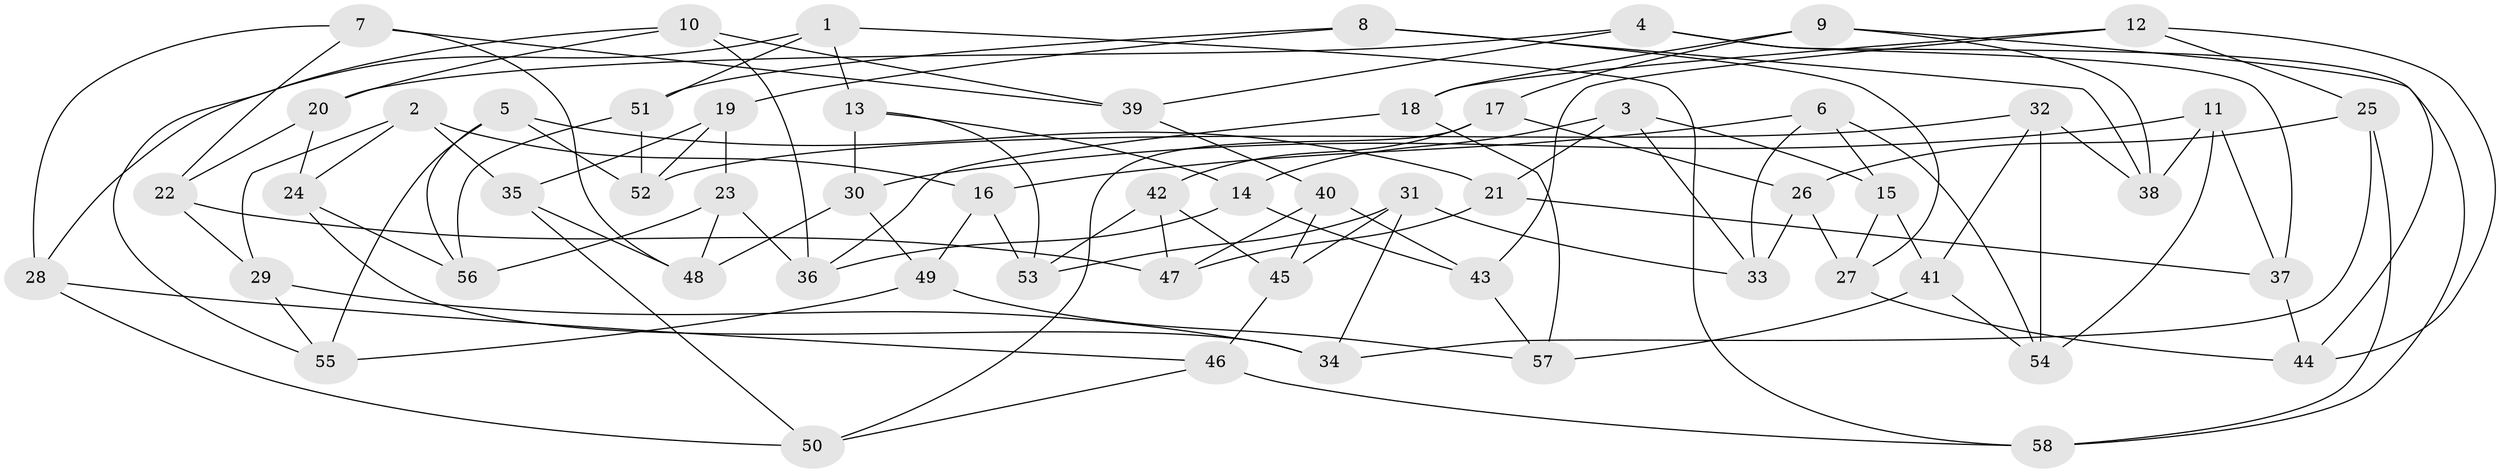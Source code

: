 // coarse degree distribution, {6: 0.3157894736842105, 7: 0.15789473684210525, 5: 0.21052631578947367, 4: 0.15789473684210525, 8: 0.10526315789473684, 3: 0.05263157894736842}
// Generated by graph-tools (version 1.1) at 2025/38/03/04/25 23:38:18]
// undirected, 58 vertices, 116 edges
graph export_dot {
  node [color=gray90,style=filled];
  1;
  2;
  3;
  4;
  5;
  6;
  7;
  8;
  9;
  10;
  11;
  12;
  13;
  14;
  15;
  16;
  17;
  18;
  19;
  20;
  21;
  22;
  23;
  24;
  25;
  26;
  27;
  28;
  29;
  30;
  31;
  32;
  33;
  34;
  35;
  36;
  37;
  38;
  39;
  40;
  41;
  42;
  43;
  44;
  45;
  46;
  47;
  48;
  49;
  50;
  51;
  52;
  53;
  54;
  55;
  56;
  57;
  58;
  1 -- 13;
  1 -- 51;
  1 -- 28;
  1 -- 58;
  2 -- 16;
  2 -- 35;
  2 -- 29;
  2 -- 24;
  3 -- 15;
  3 -- 33;
  3 -- 21;
  3 -- 14;
  4 -- 39;
  4 -- 37;
  4 -- 58;
  4 -- 20;
  5 -- 21;
  5 -- 55;
  5 -- 56;
  5 -- 52;
  6 -- 15;
  6 -- 54;
  6 -- 33;
  6 -- 16;
  7 -- 22;
  7 -- 48;
  7 -- 28;
  7 -- 39;
  8 -- 27;
  8 -- 19;
  8 -- 38;
  8 -- 51;
  9 -- 44;
  9 -- 38;
  9 -- 17;
  9 -- 18;
  10 -- 20;
  10 -- 55;
  10 -- 39;
  10 -- 36;
  11 -- 30;
  11 -- 37;
  11 -- 54;
  11 -- 38;
  12 -- 44;
  12 -- 43;
  12 -- 25;
  12 -- 18;
  13 -- 14;
  13 -- 53;
  13 -- 30;
  14 -- 36;
  14 -- 43;
  15 -- 41;
  15 -- 27;
  16 -- 53;
  16 -- 49;
  17 -- 42;
  17 -- 26;
  17 -- 50;
  18 -- 36;
  18 -- 57;
  19 -- 52;
  19 -- 35;
  19 -- 23;
  20 -- 24;
  20 -- 22;
  21 -- 37;
  21 -- 47;
  22 -- 29;
  22 -- 47;
  23 -- 56;
  23 -- 36;
  23 -- 48;
  24 -- 34;
  24 -- 56;
  25 -- 26;
  25 -- 34;
  25 -- 58;
  26 -- 27;
  26 -- 33;
  27 -- 44;
  28 -- 50;
  28 -- 46;
  29 -- 55;
  29 -- 34;
  30 -- 49;
  30 -- 48;
  31 -- 34;
  31 -- 45;
  31 -- 33;
  31 -- 53;
  32 -- 52;
  32 -- 54;
  32 -- 41;
  32 -- 38;
  35 -- 50;
  35 -- 48;
  37 -- 44;
  39 -- 40;
  40 -- 45;
  40 -- 47;
  40 -- 43;
  41 -- 54;
  41 -- 57;
  42 -- 53;
  42 -- 47;
  42 -- 45;
  43 -- 57;
  45 -- 46;
  46 -- 58;
  46 -- 50;
  49 -- 57;
  49 -- 55;
  51 -- 52;
  51 -- 56;
}
